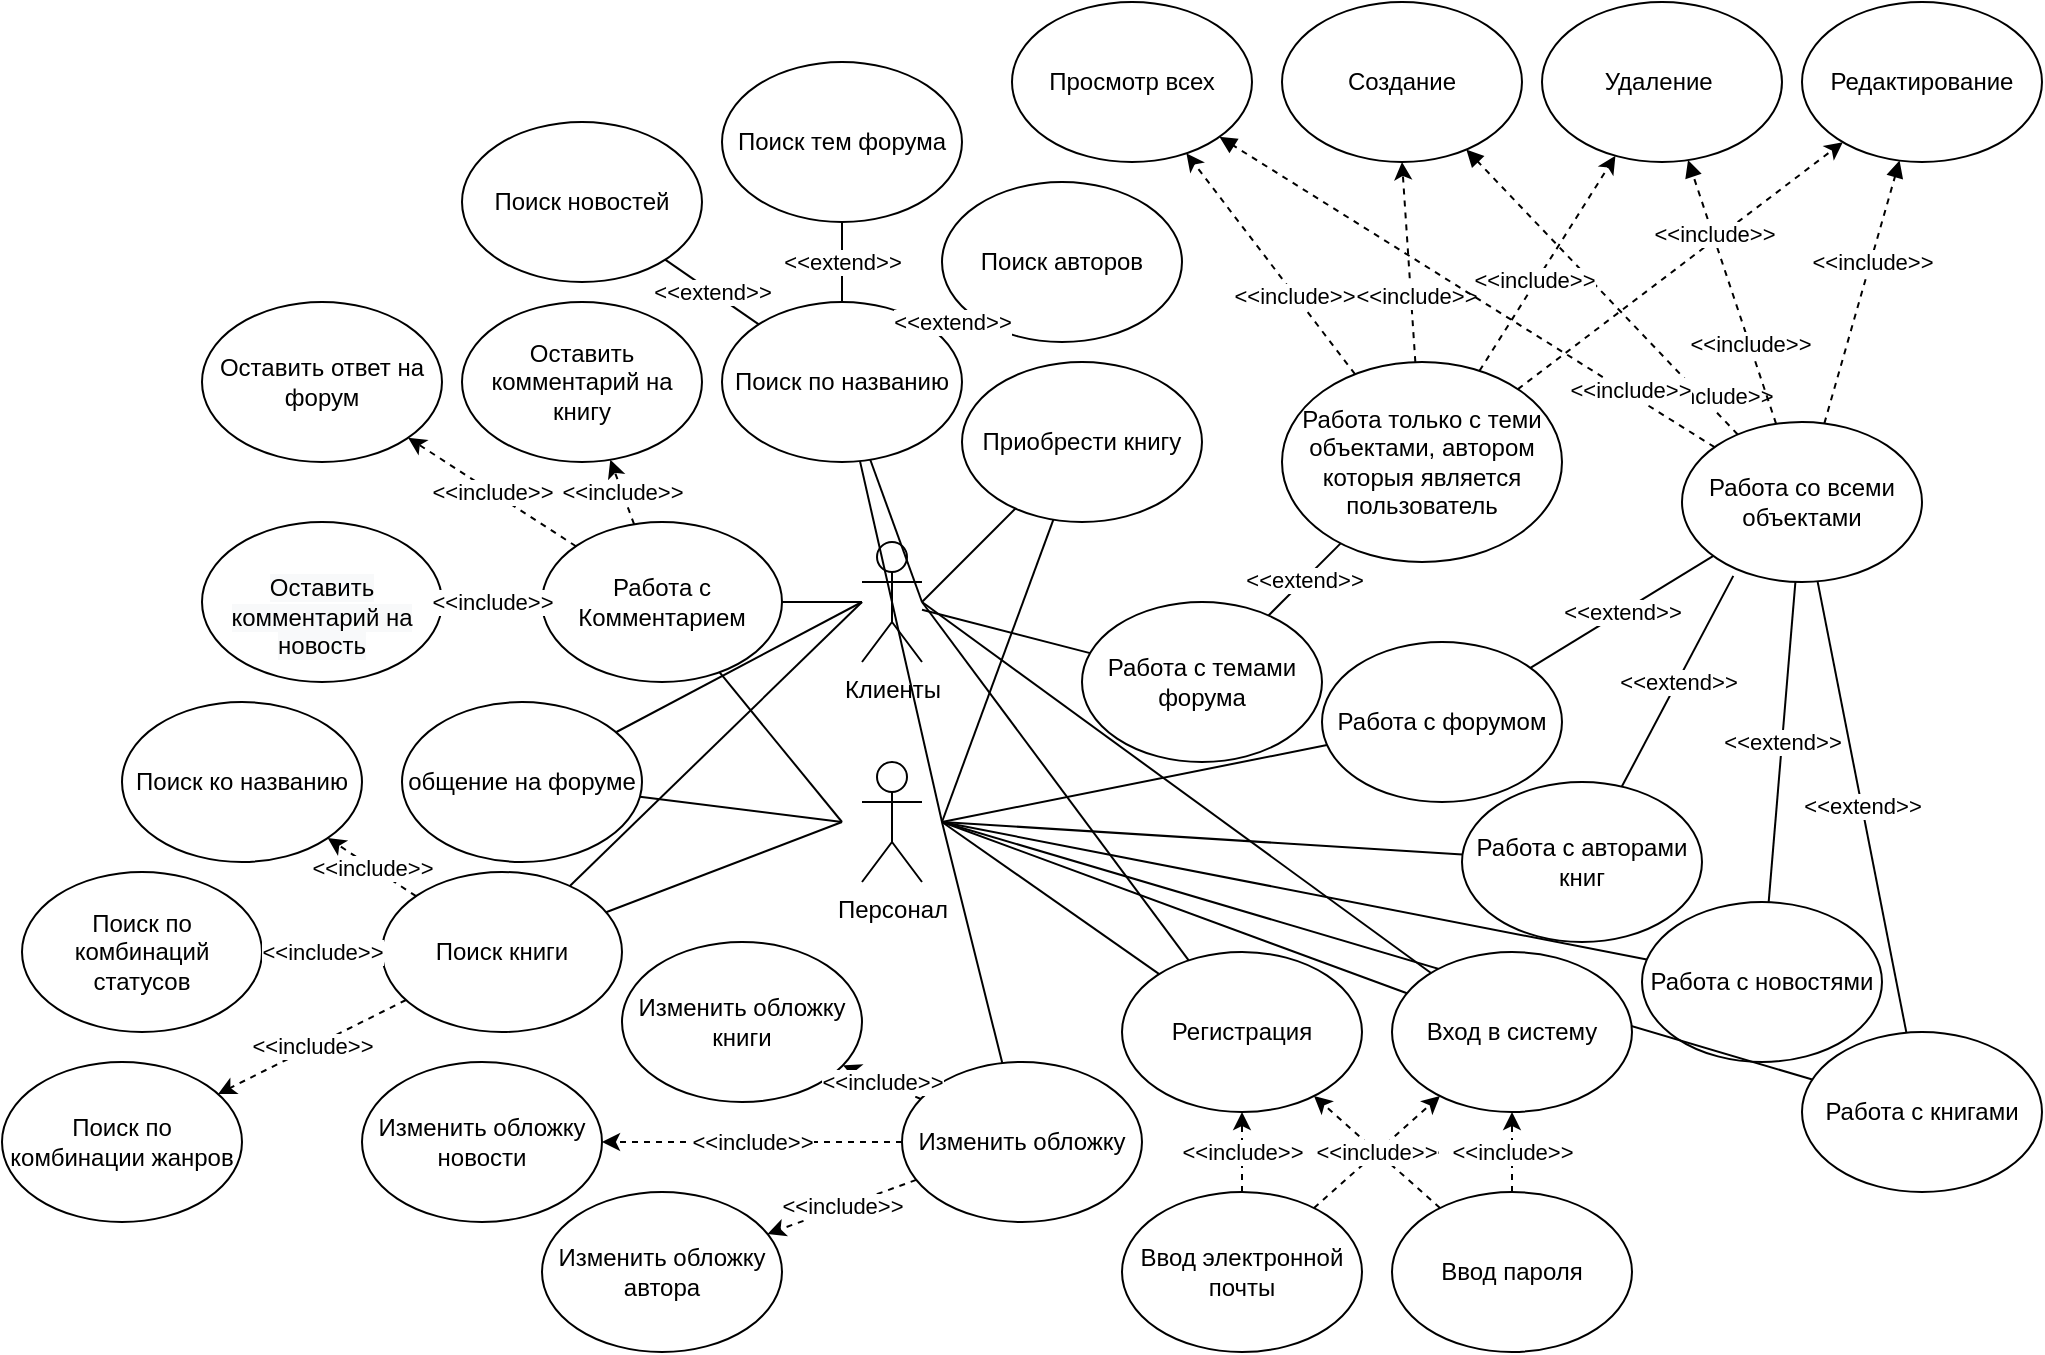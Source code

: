 <mxfile version="14.0.1" type="device"><diagram id="QsFuuVNqzD_1Xh97zhKW" name="Page-1"><mxGraphModel dx="1321" dy="265" grid="1" gridSize="10" guides="1" tooltips="1" connect="1" arrows="1" fold="1" page="1" pageScale="1" pageWidth="827" pageHeight="1169" math="0" shadow="0"><root><mxCell id="0"/><mxCell id="1" parent="0"/><mxCell id="J6o56kTc1vEOFpoTxdVD-1" value="Персонал" style="shape=umlActor;verticalLabelPosition=bottom;verticalAlign=top;html=1;outlineConnect=0;" parent="1" vertex="1"><mxGeometry x="120" y="450" width="30" height="60" as="geometry"/></mxCell><mxCell id="J6o56kTc1vEOFpoTxdVD-20" style="edgeStyle=none;rounded=0;orthogonalLoop=1;jettySize=auto;html=1;endArrow=none;endFill=0;" parent="1" source="J6o56kTc1vEOFpoTxdVD-3" target="J6o56kTc1vEOFpoTxdVD-4" edge="1"><mxGeometry relative="1" as="geometry"/></mxCell><mxCell id="J6o56kTc1vEOFpoTxdVD-3" value="Клиенты" style="shape=umlActor;verticalLabelPosition=bottom;verticalAlign=top;html=1;outlineConnect=0;" parent="1" vertex="1"><mxGeometry x="120" y="340" width="30" height="60" as="geometry"/></mxCell><mxCell id="J6o56kTc1vEOFpoTxdVD-4" value="Работа с темами форума" style="ellipse;whiteSpace=wrap;html=1;" parent="1" vertex="1"><mxGeometry x="230" y="370" width="120" height="80" as="geometry"/></mxCell><mxCell id="J6o56kTc1vEOFpoTxdVD-13" style="edgeStyle=none;rounded=0;orthogonalLoop=1;jettySize=auto;html=1;dashed=1;entryX=0.5;entryY=1;entryDx=0;entryDy=0;" parent="1" source="J6o56kTc1vEOFpoTxdVD-22" target="J6o56kTc1vEOFpoTxdVD-5" edge="1"><mxGeometry relative="1" as="geometry"><mxPoint x="360" y="200" as="sourcePoint"/></mxGeometry></mxCell><mxCell id="J6o56kTc1vEOFpoTxdVD-17" value="&amp;lt;&amp;lt;include&amp;gt;&amp;gt;" style="edgeLabel;html=1;align=center;verticalAlign=middle;resizable=0;points=[];" parent="J6o56kTc1vEOFpoTxdVD-13" vertex="1" connectable="0"><mxGeometry x="-0.353" y="-2" relative="1" as="geometry"><mxPoint y="-1" as="offset"/></mxGeometry></mxCell><mxCell id="J6o56kTc1vEOFpoTxdVD-32" style="edgeStyle=none;rounded=0;orthogonalLoop=1;jettySize=auto;html=1;dashed=1;endArrow=block;endFill=1;" parent="1" source="J6o56kTc1vEOFpoTxdVD-24" target="J6o56kTc1vEOFpoTxdVD-5" edge="1"><mxGeometry relative="1" as="geometry"><mxPoint x="500" y="180" as="sourcePoint"/></mxGeometry></mxCell><mxCell id="J6o56kTc1vEOFpoTxdVD-37" value="&amp;lt;&amp;lt;include&amp;gt;&amp;gt;" style="edgeLabel;html=1;align=center;verticalAlign=middle;resizable=0;points=[];" parent="J6o56kTc1vEOFpoTxdVD-32" vertex="1" connectable="0"><mxGeometry x="-0.764" y="-4" relative="1" as="geometry"><mxPoint as="offset"/></mxGeometry></mxCell><mxCell id="J6o56kTc1vEOFpoTxdVD-5" value="Создание" style="ellipse;whiteSpace=wrap;html=1;" parent="1" vertex="1"><mxGeometry x="330" y="70" width="120" height="80" as="geometry"/></mxCell><mxCell id="J6o56kTc1vEOFpoTxdVD-14" style="edgeStyle=none;rounded=0;orthogonalLoop=1;jettySize=auto;html=1;dashed=1;" parent="1" source="J6o56kTc1vEOFpoTxdVD-22" target="J6o56kTc1vEOFpoTxdVD-6" edge="1"><mxGeometry relative="1" as="geometry"><mxPoint x="497" y="200" as="targetPoint"/></mxGeometry></mxCell><mxCell id="J6o56kTc1vEOFpoTxdVD-18" value="&amp;lt;&amp;lt;include&amp;gt;&amp;gt;" style="edgeLabel;html=1;align=center;verticalAlign=middle;resizable=0;points=[];" parent="J6o56kTc1vEOFpoTxdVD-14" vertex="1" connectable="0"><mxGeometry x="-0.17" y="1" relative="1" as="geometry"><mxPoint as="offset"/></mxGeometry></mxCell><mxCell id="J6o56kTc1vEOFpoTxdVD-33" style="edgeStyle=none;rounded=0;orthogonalLoop=1;jettySize=auto;html=1;dashed=1;endArrow=block;endFill=1;" parent="1" source="J6o56kTc1vEOFpoTxdVD-24" target="J6o56kTc1vEOFpoTxdVD-6" edge="1"><mxGeometry relative="1" as="geometry"><mxPoint x="580" y="210" as="targetPoint"/></mxGeometry></mxCell><mxCell id="J6o56kTc1vEOFpoTxdVD-36" value="&amp;lt;&amp;lt;include&amp;gt;&amp;gt;" style="edgeLabel;html=1;align=center;verticalAlign=middle;resizable=0;points=[];" parent="J6o56kTc1vEOFpoTxdVD-33" vertex="1" connectable="0"><mxGeometry x="-0.396" relative="1" as="geometry"><mxPoint as="offset"/></mxGeometry></mxCell><mxCell id="J6o56kTc1vEOFpoTxdVD-6" value="Удаление&amp;nbsp;" style="ellipse;whiteSpace=wrap;html=1;" parent="1" vertex="1"><mxGeometry x="460" y="70" width="120" height="80" as="geometry"/></mxCell><mxCell id="J6o56kTc1vEOFpoTxdVD-15" style="edgeStyle=none;rounded=0;orthogonalLoop=1;jettySize=auto;html=1;dashed=1;" parent="1" source="J6o56kTc1vEOFpoTxdVD-22" target="J6o56kTc1vEOFpoTxdVD-7" edge="1"><mxGeometry relative="1" as="geometry"><mxPoint x="580" y="230" as="targetPoint"/></mxGeometry></mxCell><mxCell id="J6o56kTc1vEOFpoTxdVD-19" value="&amp;lt;&amp;lt;include&amp;gt;&amp;gt;" style="edgeLabel;html=1;align=center;verticalAlign=middle;resizable=0;points=[];" parent="J6o56kTc1vEOFpoTxdVD-15" vertex="1" connectable="0"><mxGeometry x="0.227" y="3" relative="1" as="geometry"><mxPoint as="offset"/></mxGeometry></mxCell><mxCell id="J6o56kTc1vEOFpoTxdVD-34" style="edgeStyle=none;rounded=0;orthogonalLoop=1;jettySize=auto;html=1;dashed=1;endArrow=block;endFill=1;" parent="1" source="J6o56kTc1vEOFpoTxdVD-24" target="J6o56kTc1vEOFpoTxdVD-7" edge="1"><mxGeometry relative="1" as="geometry"><mxPoint x="680" y="220" as="targetPoint"/></mxGeometry></mxCell><mxCell id="J6o56kTc1vEOFpoTxdVD-35" value="&amp;lt;&amp;lt;include&amp;gt;&amp;gt;" style="edgeLabel;html=1;align=center;verticalAlign=middle;resizable=0;points=[];" parent="J6o56kTc1vEOFpoTxdVD-34" vertex="1" connectable="0"><mxGeometry x="0.234" relative="1" as="geometry"><mxPoint as="offset"/></mxGeometry></mxCell><mxCell id="J6o56kTc1vEOFpoTxdVD-7" value="Редактирование" style="ellipse;whiteSpace=wrap;html=1;" parent="1" vertex="1"><mxGeometry x="590" y="70" width="120" height="80" as="geometry"/></mxCell><mxCell id="J6o56kTc1vEOFpoTxdVD-12" style="edgeStyle=none;rounded=0;orthogonalLoop=1;jettySize=auto;html=1;dashed=1;" parent="1" source="J6o56kTc1vEOFpoTxdVD-22" target="J6o56kTc1vEOFpoTxdVD-8" edge="1"><mxGeometry relative="1" as="geometry"><mxPoint x="300" y="250" as="targetPoint"/></mxGeometry></mxCell><mxCell id="J6o56kTc1vEOFpoTxdVD-16" value="&amp;lt;&amp;lt;include&amp;gt;&amp;gt;" style="edgeLabel;html=1;align=center;verticalAlign=middle;resizable=0;points=[];" parent="J6o56kTc1vEOFpoTxdVD-12" vertex="1" connectable="0"><mxGeometry x="-0.279" y="1" relative="1" as="geometry"><mxPoint as="offset"/></mxGeometry></mxCell><mxCell id="J6o56kTc1vEOFpoTxdVD-31" style="edgeStyle=none;rounded=0;orthogonalLoop=1;jettySize=auto;html=1;dashed=1;endArrow=block;endFill=1;" parent="1" source="J6o56kTc1vEOFpoTxdVD-24" target="J6o56kTc1vEOFpoTxdVD-8" edge="1"><mxGeometry relative="1" as="geometry"><mxPoint x="470" y="230" as="sourcePoint"/><mxPoint x="480" y="270" as="targetPoint"/></mxGeometry></mxCell><mxCell id="J6o56kTc1vEOFpoTxdVD-38" value="&amp;lt;&amp;lt;include&amp;gt;&amp;gt;" style="edgeLabel;html=1;align=center;verticalAlign=middle;resizable=0;points=[];" parent="J6o56kTc1vEOFpoTxdVD-31" vertex="1" connectable="0"><mxGeometry x="-0.651" y="-2" relative="1" as="geometry"><mxPoint as="offset"/></mxGeometry></mxCell><mxCell id="J6o56kTc1vEOFpoTxdVD-8" value="Просмотр всех" style="ellipse;whiteSpace=wrap;html=1;" parent="1" vertex="1"><mxGeometry x="195" y="70" width="120" height="80" as="geometry"/></mxCell><mxCell id="J6o56kTc1vEOFpoTxdVD-9" value="Поиск по названию" style="ellipse;whiteSpace=wrap;html=1;" parent="1" vertex="1"><mxGeometry x="50" y="220" width="120" height="80" as="geometry"/></mxCell><mxCell id="J6o56kTc1vEOFpoTxdVD-23" value="&amp;lt;&amp;lt;extend&amp;gt;&amp;gt;" style="edgeStyle=none;rounded=0;orthogonalLoop=1;jettySize=auto;html=1;endArrow=none;endFill=0;" parent="1" source="J6o56kTc1vEOFpoTxdVD-22" target="J6o56kTc1vEOFpoTxdVD-4" edge="1"><mxGeometry relative="1" as="geometry"/></mxCell><mxCell id="J6o56kTc1vEOFpoTxdVD-22" value="Работа только с теми объектами, автором которыя является пользователь" style="ellipse;whiteSpace=wrap;html=1;" parent="1" vertex="1"><mxGeometry x="330" y="250" width="140" height="100" as="geometry"/></mxCell><mxCell id="J6o56kTc1vEOFpoTxdVD-24" value="Работа со всеми объектами" style="ellipse;whiteSpace=wrap;html=1;" parent="1" vertex="1"><mxGeometry x="530" y="280" width="120" height="80" as="geometry"/></mxCell><mxCell id="J6o56kTc1vEOFpoTxdVD-41" value="&amp;lt;&amp;lt;extend&amp;gt;&amp;gt;" style="edgeStyle=none;rounded=0;orthogonalLoop=1;jettySize=auto;html=1;endArrow=none;endFill=0;" parent="1" source="J6o56kTc1vEOFpoTxdVD-24" target="J6o56kTc1vEOFpoTxdVD-43" edge="1"><mxGeometry relative="1" as="geometry"><mxPoint x="352.654" y="338.673" as="sourcePoint"/><mxPoint x="500" y="410" as="targetPoint"/></mxGeometry></mxCell><mxCell id="J6o56kTc1vEOFpoTxdVD-43" value="Работа с форумом" style="ellipse;whiteSpace=wrap;html=1;" parent="1" vertex="1"><mxGeometry x="350" y="390" width="120" height="80" as="geometry"/></mxCell><mxCell id="J6o56kTc1vEOFpoTxdVD-44" style="edgeStyle=none;rounded=0;orthogonalLoop=1;jettySize=auto;html=1;endArrow=none;endFill=0;" parent="1" target="J6o56kTc1vEOFpoTxdVD-43" edge="1"><mxGeometry relative="1" as="geometry"><mxPoint x="160" y="480" as="sourcePoint"/><mxPoint x="210" y="380" as="targetPoint"/></mxGeometry></mxCell><mxCell id="J6o56kTc1vEOFpoTxdVD-45" value="Работа с авторами книг" style="ellipse;whiteSpace=wrap;html=1;" parent="1" vertex="1"><mxGeometry x="420" y="460" width="120" height="80" as="geometry"/></mxCell><mxCell id="J6o56kTc1vEOFpoTxdVD-46" value="&amp;lt;&amp;lt;extend&amp;gt;&amp;gt;" style="edgeStyle=none;rounded=0;orthogonalLoop=1;jettySize=auto;html=1;endArrow=none;endFill=0;" parent="1" target="J6o56kTc1vEOFpoTxdVD-45" edge="1"><mxGeometry relative="1" as="geometry"><mxPoint x="555.648" y="356.94" as="sourcePoint"/><mxPoint x="464.229" y="412.971" as="targetPoint"/></mxGeometry></mxCell><mxCell id="J6o56kTc1vEOFpoTxdVD-47" value="Работа с книгами" style="ellipse;whiteSpace=wrap;html=1;" parent="1" vertex="1"><mxGeometry x="590" y="585" width="120" height="80" as="geometry"/></mxCell><mxCell id="J6o56kTc1vEOFpoTxdVD-48" value="Работа с новостями" style="ellipse;whiteSpace=wrap;html=1;" parent="1" vertex="1"><mxGeometry x="510" y="520" width="120" height="80" as="geometry"/></mxCell><mxCell id="J6o56kTc1vEOFpoTxdVD-50" value="&amp;lt;&amp;lt;extend&amp;gt;&amp;gt;" style="edgeStyle=none;rounded=0;orthogonalLoop=1;jettySize=auto;html=1;endArrow=none;endFill=0;" parent="1" source="J6o56kTc1vEOFpoTxdVD-24" target="J6o56kTc1vEOFpoTxdVD-48" edge="1"><mxGeometry relative="1" as="geometry"><mxPoint x="565.648" y="366.94" as="sourcePoint"/><mxPoint x="550.584" y="420.627" as="targetPoint"/></mxGeometry></mxCell><mxCell id="J6o56kTc1vEOFpoTxdVD-51" value="&amp;lt;&amp;lt;extend&amp;gt;&amp;gt;" style="edgeStyle=none;rounded=0;orthogonalLoop=1;jettySize=auto;html=1;endArrow=none;endFill=0;" parent="1" source="J6o56kTc1vEOFpoTxdVD-24" target="J6o56kTc1vEOFpoTxdVD-47" edge="1"><mxGeometry relative="1" as="geometry"><mxPoint x="575.648" y="376.94" as="sourcePoint"/><mxPoint x="560.584" y="430.627" as="targetPoint"/></mxGeometry></mxCell><mxCell id="J6o56kTc1vEOFpoTxdVD-52" style="edgeStyle=none;rounded=0;orthogonalLoop=1;jettySize=auto;html=1;endArrow=none;endFill=0;" parent="1" target="J6o56kTc1vEOFpoTxdVD-45" edge="1"><mxGeometry relative="1" as="geometry"><mxPoint x="160" y="480" as="sourcePoint"/><mxPoint x="362.53" y="451.494" as="targetPoint"/></mxGeometry></mxCell><mxCell id="J6o56kTc1vEOFpoTxdVD-53" style="edgeStyle=none;rounded=0;orthogonalLoop=1;jettySize=auto;html=1;endArrow=none;endFill=0;" parent="1" target="J6o56kTc1vEOFpoTxdVD-48" edge="1"><mxGeometry relative="1" as="geometry"><mxPoint x="160" y="480" as="sourcePoint"/><mxPoint x="372.53" y="461.494" as="targetPoint"/></mxGeometry></mxCell><mxCell id="J6o56kTc1vEOFpoTxdVD-54" style="edgeStyle=none;rounded=0;orthogonalLoop=1;jettySize=auto;html=1;endArrow=none;endFill=0;" parent="1" target="J6o56kTc1vEOFpoTxdVD-47" edge="1"><mxGeometry relative="1" as="geometry"><mxPoint x="160" y="480" as="sourcePoint"/><mxPoint x="382.53" y="471.494" as="targetPoint"/></mxGeometry></mxCell><mxCell id="J6o56kTc1vEOFpoTxdVD-56" value="Работа с Комментарием" style="ellipse;whiteSpace=wrap;html=1;" parent="1" vertex="1"><mxGeometry x="-40" y="330" width="120" height="80" as="geometry"/></mxCell><mxCell id="J6o56kTc1vEOFpoTxdVD-57" value="Оставить комментарий на книгу" style="ellipse;whiteSpace=wrap;html=1;" parent="1" vertex="1"><mxGeometry x="-80" y="220" width="120" height="80" as="geometry"/></mxCell><mxCell id="J6o56kTc1vEOFpoTxdVD-58" style="edgeStyle=none;rounded=0;orthogonalLoop=1;jettySize=auto;html=1;endArrow=none;endFill=0;" parent="1" source="J6o56kTc1vEOFpoTxdVD-3" target="J6o56kTc1vEOFpoTxdVD-56" edge="1"><mxGeometry relative="1" as="geometry"><mxPoint x="160" y="380" as="sourcePoint"/><mxPoint x="210" y="380" as="targetPoint"/></mxGeometry></mxCell><mxCell id="J6o56kTc1vEOFpoTxdVD-62" value="&lt;span&gt;Оставить ответ на форум&lt;/span&gt;" style="ellipse;whiteSpace=wrap;html=1;" parent="1" vertex="1"><mxGeometry x="-210" y="220" width="120" height="80" as="geometry"/></mxCell><mxCell id="J6o56kTc1vEOFpoTxdVD-64" value="&lt;br&gt;&lt;span style=&quot;color: rgb(0 , 0 , 0) ; font-family: &amp;#34;helvetica&amp;#34; ; font-size: 12px ; font-style: normal ; font-weight: 400 ; letter-spacing: normal ; text-align: center ; text-indent: 0px ; text-transform: none ; word-spacing: 0px ; background-color: rgb(248 , 249 , 250) ; display: inline ; float: none&quot;&gt;Оставить комментарий на новость&lt;/span&gt;" style="ellipse;whiteSpace=wrap;html=1;" parent="1" vertex="1"><mxGeometry x="-210" y="330" width="120" height="80" as="geometry"/></mxCell><mxCell id="J6o56kTc1vEOFpoTxdVD-65" value="&amp;lt;&amp;lt;include&amp;gt;&amp;gt;" style="edgeStyle=none;rounded=0;orthogonalLoop=1;jettySize=auto;html=1;dashed=1;" parent="1" source="J6o56kTc1vEOFpoTxdVD-56" target="J6o56kTc1vEOFpoTxdVD-57" edge="1"><mxGeometry relative="1" as="geometry"><mxPoint x="172.103" y="148.498" as="sourcePoint"/><mxPoint x="60" y="320" as="targetPoint"/></mxGeometry></mxCell><mxCell id="J6o56kTc1vEOFpoTxdVD-66" value="&amp;lt;&amp;lt;include&amp;gt;&amp;gt;" style="edgeStyle=none;rounded=0;orthogonalLoop=1;jettySize=auto;html=1;dashed=1;" parent="1" source="J6o56kTc1vEOFpoTxdVD-56" target="J6o56kTc1vEOFpoTxdVD-62" edge="1"><mxGeometry relative="1" as="geometry"><mxPoint x="182.103" y="158.498" as="sourcePoint"/><mxPoint x="-70" y="342" as="targetPoint"/></mxGeometry></mxCell><mxCell id="J6o56kTc1vEOFpoTxdVD-67" value="&amp;lt;&amp;lt;include&amp;gt;&amp;gt;" style="edgeStyle=none;rounded=0;orthogonalLoop=1;jettySize=auto;html=1;dashed=1;" parent="1" source="J6o56kTc1vEOFpoTxdVD-64" target="J6o56kTc1vEOFpoTxdVD-56" edge="1"><mxGeometry relative="1" as="geometry"><mxPoint x="192.103" y="168.498" as="sourcePoint"/><mxPoint x="379.25" y="295.563" as="targetPoint"/></mxGeometry></mxCell><mxCell id="J6o56kTc1vEOFpoTxdVD-70" style="edgeStyle=none;rounded=0;orthogonalLoop=1;jettySize=auto;html=1;endArrow=none;endFill=0;" parent="1" target="J6o56kTc1vEOFpoTxdVD-56" edge="1"><mxGeometry relative="1" as="geometry"><mxPoint x="110" y="480" as="sourcePoint"/><mxPoint x="100" y="390" as="targetPoint"/></mxGeometry></mxCell><mxCell id="J6o56kTc1vEOFpoTxdVD-71" value="общение на форуме" style="ellipse;whiteSpace=wrap;html=1;" parent="1" vertex="1"><mxGeometry x="-110" y="420" width="120" height="80" as="geometry"/></mxCell><mxCell id="J6o56kTc1vEOFpoTxdVD-72" style="edgeStyle=none;rounded=0;orthogonalLoop=1;jettySize=auto;html=1;endArrow=none;endFill=0;" parent="1" target="J6o56kTc1vEOFpoTxdVD-71" edge="1"><mxGeometry relative="1" as="geometry"><mxPoint x="110" y="480" as="sourcePoint"/><mxPoint x="58.731" y="415.116" as="targetPoint"/></mxGeometry></mxCell><mxCell id="J6o56kTc1vEOFpoTxdVD-73" style="edgeStyle=none;rounded=0;orthogonalLoop=1;jettySize=auto;html=1;endArrow=none;endFill=0;" parent="1" target="J6o56kTc1vEOFpoTxdVD-71" edge="1"><mxGeometry relative="1" as="geometry"><mxPoint x="120" y="370" as="sourcePoint"/><mxPoint x="68.731" y="425.116" as="targetPoint"/></mxGeometry></mxCell><mxCell id="J6o56kTc1vEOFpoTxdVD-74" value="Поиск книги" style="ellipse;whiteSpace=wrap;html=1;" parent="1" vertex="1"><mxGeometry x="-120" y="505" width="120" height="80" as="geometry"/></mxCell><mxCell id="J6o56kTc1vEOFpoTxdVD-75" style="edgeStyle=none;rounded=0;orthogonalLoop=1;jettySize=auto;html=1;endArrow=none;endFill=0;" parent="1" source="J6o56kTc1vEOFpoTxdVD-74" edge="1"><mxGeometry relative="1" as="geometry"><mxPoint x="140" y="510" as="sourcePoint"/><mxPoint x="120" y="370" as="targetPoint"/></mxGeometry></mxCell><mxCell id="J6o56kTc1vEOFpoTxdVD-76" style="edgeStyle=none;rounded=0;orthogonalLoop=1;jettySize=auto;html=1;endArrow=none;endFill=0;" parent="1" target="J6o56kTc1vEOFpoTxdVD-74" edge="1"><mxGeometry relative="1" as="geometry"><mxPoint x="110" y="480" as="sourcePoint"/><mxPoint x="88.731" y="445.116" as="targetPoint"/></mxGeometry></mxCell><mxCell id="J6o56kTc1vEOFpoTxdVD-77" value="Поиск ко названию" style="ellipse;whiteSpace=wrap;html=1;" parent="1" vertex="1"><mxGeometry x="-250" y="420" width="120" height="80" as="geometry"/></mxCell><mxCell id="J6o56kTc1vEOFpoTxdVD-78" value="Поиск по комбинации жанров" style="ellipse;whiteSpace=wrap;html=1;" parent="1" vertex="1"><mxGeometry x="-310" y="600" width="120" height="80" as="geometry"/></mxCell><mxCell id="J6o56kTc1vEOFpoTxdVD-80" value="Поиск по комбинаций статусов" style="ellipse;whiteSpace=wrap;html=1;" parent="1" vertex="1"><mxGeometry x="-300" y="505" width="120" height="80" as="geometry"/></mxCell><mxCell id="J6o56kTc1vEOFpoTxdVD-81" value="&amp;lt;&amp;lt;include&amp;gt;&amp;gt;" style="edgeStyle=none;rounded=0;orthogonalLoop=1;jettySize=auto;html=1;dashed=1;" parent="1" source="J6o56kTc1vEOFpoTxdVD-74" target="J6o56kTc1vEOFpoTxdVD-77" edge="1"><mxGeometry relative="1" as="geometry"><mxPoint x="-250" y="270" as="sourcePoint"/><mxPoint x="-150" y="530" as="targetPoint"/></mxGeometry></mxCell><mxCell id="J6o56kTc1vEOFpoTxdVD-85" value="&amp;lt;&amp;lt;include&amp;gt;&amp;gt;" style="edgeStyle=none;rounded=0;orthogonalLoop=1;jettySize=auto;html=1;dashed=1;" parent="1" source="J6o56kTc1vEOFpoTxdVD-80" target="J6o56kTc1vEOFpoTxdVD-74" edge="1"><mxGeometry relative="1" as="geometry"><mxPoint x="-146.459" y="632.479" as="sourcePoint"/><mxPoint x="-83.5" y="592.55" as="targetPoint"/></mxGeometry></mxCell><mxCell id="J6o56kTc1vEOFpoTxdVD-86" style="edgeStyle=none;rounded=0;orthogonalLoop=1;jettySize=auto;html=1;endArrow=none;endFill=0;" parent="1" target="J6o56kTc1vEOFpoTxdVD-9" edge="1"><mxGeometry relative="1" as="geometry"><mxPoint x="160" y="480" as="sourcePoint"/><mxPoint x="2.047" y="535.1" as="targetPoint"/></mxGeometry></mxCell><mxCell id="J6o56kTc1vEOFpoTxdVD-87" style="edgeStyle=none;rounded=0;orthogonalLoop=1;jettySize=auto;html=1;endArrow=none;endFill=0;" parent="1" target="J6o56kTc1vEOFpoTxdVD-9" edge="1"><mxGeometry relative="1" as="geometry"><mxPoint x="150" y="370" as="sourcePoint"/><mxPoint x="12.047" y="545.1" as="targetPoint"/></mxGeometry></mxCell><mxCell id="J6o56kTc1vEOFpoTxdVD-88" value="Поиск новостей" style="ellipse;whiteSpace=wrap;html=1;" parent="1" vertex="1"><mxGeometry x="-80" y="130" width="120" height="80" as="geometry"/></mxCell><mxCell id="J6o56kTc1vEOFpoTxdVD-89" value="Поиск авторов" style="ellipse;whiteSpace=wrap;html=1;" parent="1" vertex="1"><mxGeometry x="160" y="160" width="120" height="80" as="geometry"/></mxCell><mxCell id="J6o56kTc1vEOFpoTxdVD-90" value="Поиск тем форума" style="ellipse;whiteSpace=wrap;html=1;" parent="1" vertex="1"><mxGeometry x="50" y="100" width="120" height="80" as="geometry"/></mxCell><mxCell id="J6o56kTc1vEOFpoTxdVD-91" value="&amp;lt;&amp;lt;extend&amp;gt;&amp;gt;" style="edgeStyle=none;rounded=0;orthogonalLoop=1;jettySize=auto;html=1;endArrow=none;endFill=0;" parent="1" source="J6o56kTc1vEOFpoTxdVD-88" target="J6o56kTc1vEOFpoTxdVD-9" edge="1"><mxGeometry relative="1" as="geometry"><mxPoint x="555.648" y="356.94" as="sourcePoint"/><mxPoint x="464.229" y="412.971" as="targetPoint"/></mxGeometry></mxCell><mxCell id="J6o56kTc1vEOFpoTxdVD-92" value="&amp;lt;&amp;lt;extend&amp;gt;&amp;gt;" style="edgeStyle=none;rounded=0;orthogonalLoop=1;jettySize=auto;html=1;endArrow=none;endFill=0;" parent="1" source="J6o56kTc1vEOFpoTxdVD-90" target="J6o56kTc1vEOFpoTxdVD-9" edge="1"><mxGeometry relative="1" as="geometry"><mxPoint x="56.462" y="55.9" as="sourcePoint"/><mxPoint x="173.48" y="214.12" as="targetPoint"/></mxGeometry></mxCell><mxCell id="J6o56kTc1vEOFpoTxdVD-93" value="&amp;lt;&amp;lt;extend&amp;gt;&amp;gt;" style="edgeStyle=none;rounded=0;orthogonalLoop=1;jettySize=auto;html=1;endArrow=none;endFill=0;" parent="1" source="J6o56kTc1vEOFpoTxdVD-89" target="J6o56kTc1vEOFpoTxdVD-9" edge="1"><mxGeometry relative="1" as="geometry"><mxPoint x="66.462" y="65.9" as="sourcePoint"/><mxPoint x="183.48" y="224.12" as="targetPoint"/></mxGeometry></mxCell><mxCell id="J6o56kTc1vEOFpoTxdVD-94" value="Регистрация" style="ellipse;whiteSpace=wrap;html=1;" parent="1" vertex="1"><mxGeometry x="250" y="545" width="120" height="80" as="geometry"/></mxCell><mxCell id="J6o56kTc1vEOFpoTxdVD-95" style="edgeStyle=none;rounded=0;orthogonalLoop=1;jettySize=auto;html=1;endArrow=none;endFill=0;" parent="1" target="J6o56kTc1vEOFpoTxdVD-94" edge="1"><mxGeometry relative="1" as="geometry"><mxPoint x="160" y="480" as="sourcePoint"/><mxPoint x="362.53" y="451.494" as="targetPoint"/></mxGeometry></mxCell><mxCell id="J6o56kTc1vEOFpoTxdVD-96" style="edgeStyle=none;rounded=0;orthogonalLoop=1;jettySize=auto;html=1;endArrow=none;endFill=0;" parent="1" target="J6o56kTc1vEOFpoTxdVD-94" edge="1"><mxGeometry relative="1" as="geometry"><mxPoint x="150" y="370" as="sourcePoint"/><mxPoint x="372.53" y="461.494" as="targetPoint"/></mxGeometry></mxCell><mxCell id="J6o56kTc1vEOFpoTxdVD-101" value="Вход в систему" style="ellipse;whiteSpace=wrap;html=1;" parent="1" vertex="1"><mxGeometry x="385" y="545" width="120" height="80" as="geometry"/></mxCell><mxCell id="J6o56kTc1vEOFpoTxdVD-102" style="edgeStyle=none;rounded=0;orthogonalLoop=1;jettySize=auto;html=1;endArrow=none;endFill=0;" parent="1" target="J6o56kTc1vEOFpoTxdVD-101" edge="1"><mxGeometry relative="1" as="geometry"><mxPoint x="160" y="480" as="sourcePoint"/><mxPoint x="222.828" y="559.337" as="targetPoint"/></mxGeometry></mxCell><mxCell id="J6o56kTc1vEOFpoTxdVD-103" style="edgeStyle=none;rounded=0;orthogonalLoop=1;jettySize=auto;html=1;endArrow=none;endFill=0;" parent="1" target="J6o56kTc1vEOFpoTxdVD-101" edge="1"><mxGeometry relative="1" as="geometry"><mxPoint x="150" y="370" as="sourcePoint"/><mxPoint x="232.828" y="569.337" as="targetPoint"/></mxGeometry></mxCell><mxCell id="J6o56kTc1vEOFpoTxdVD-104" value="Ввод электронной почты" style="ellipse;whiteSpace=wrap;html=1;" parent="1" vertex="1"><mxGeometry x="250" y="665" width="120" height="80" as="geometry"/></mxCell><mxCell id="J6o56kTc1vEOFpoTxdVD-106" value="Ввод пароля" style="ellipse;whiteSpace=wrap;html=1;" parent="1" vertex="1"><mxGeometry x="385" y="665" width="120" height="80" as="geometry"/></mxCell><mxCell id="J6o56kTc1vEOFpoTxdVD-107" value="&amp;lt;&amp;lt;include&amp;gt;&amp;gt;" style="edgeStyle=none;rounded=0;orthogonalLoop=1;jettySize=auto;html=1;dashed=1;" parent="1" source="J6o56kTc1vEOFpoTxdVD-104" target="J6o56kTc1vEOFpoTxdVD-94" edge="1"><mxGeometry relative="1" as="geometry"><mxPoint x="28.379" y="740.015" as="sourcePoint"/><mxPoint x="320" y="504.419" as="targetPoint"/></mxGeometry></mxCell><mxCell id="J6o56kTc1vEOFpoTxdVD-108" value="&amp;lt;&amp;lt;include&amp;gt;&amp;gt;" style="edgeStyle=none;rounded=0;orthogonalLoop=1;jettySize=auto;html=1;dashed=1;" parent="1" source="J6o56kTc1vEOFpoTxdVD-106" target="J6o56kTc1vEOFpoTxdVD-94" edge="1"><mxGeometry relative="1" as="geometry"><mxPoint x="38.379" y="750.015" as="sourcePoint"/><mxPoint x="420" y="660" as="targetPoint"/></mxGeometry></mxCell><mxCell id="J6o56kTc1vEOFpoTxdVD-109" value="&amp;lt;&amp;lt;include&amp;gt;&amp;gt;" style="edgeStyle=none;rounded=0;orthogonalLoop=1;jettySize=auto;html=1;dashed=1;" parent="1" source="J6o56kTc1vEOFpoTxdVD-106" target="J6o56kTc1vEOFpoTxdVD-101" edge="1"><mxGeometry relative="1" as="geometry"><mxPoint x="346.62" y="630.848" as="sourcePoint"/><mxPoint x="490" y="650" as="targetPoint"/></mxGeometry></mxCell><mxCell id="J6o56kTc1vEOFpoTxdVD-110" value="&amp;lt;&amp;lt;include&amp;gt;&amp;gt;" style="edgeStyle=none;rounded=0;orthogonalLoop=1;jettySize=auto;html=1;dashed=1;" parent="1" source="J6o56kTc1vEOFpoTxdVD-104" target="J6o56kTc1vEOFpoTxdVD-101" edge="1"><mxGeometry relative="1" as="geometry"><mxPoint x="356.62" y="640.848" as="sourcePoint"/><mxPoint x="280" y="660" as="targetPoint"/></mxGeometry></mxCell><mxCell id="J6o56kTc1vEOFpoTxdVD-111" value="Изменить обложку" style="ellipse;whiteSpace=wrap;html=1;" parent="1" vertex="1"><mxGeometry x="140" y="600" width="120" height="80" as="geometry"/></mxCell><mxCell id="J6o56kTc1vEOFpoTxdVD-112" value="Изменить обложку книги" style="ellipse;whiteSpace=wrap;html=1;" parent="1" vertex="1"><mxGeometry y="540" width="120" height="80" as="geometry"/></mxCell><mxCell id="J6o56kTc1vEOFpoTxdVD-113" value="&lt;span&gt;Изменить обложку новости&lt;/span&gt;" style="ellipse;whiteSpace=wrap;html=1;" parent="1" vertex="1"><mxGeometry x="-130" y="600" width="120" height="80" as="geometry"/></mxCell><mxCell id="J6o56kTc1vEOFpoTxdVD-115" value="&lt;span&gt;Изменить обложку автора&lt;/span&gt;" style="ellipse;whiteSpace=wrap;html=1;" parent="1" vertex="1"><mxGeometry x="-40" y="665" width="120" height="80" as="geometry"/></mxCell><mxCell id="J6o56kTc1vEOFpoTxdVD-117" style="edgeStyle=none;rounded=0;orthogonalLoop=1;jettySize=auto;html=1;endArrow=none;endFill=0;" parent="1" target="J6o56kTc1vEOFpoTxdVD-111" edge="1"><mxGeometry relative="1" as="geometry"><mxPoint x="160" y="480" as="sourcePoint"/><mxPoint x="278.621" y="566.034" as="targetPoint"/></mxGeometry></mxCell><mxCell id="J6o56kTc1vEOFpoTxdVD-118" value="&amp;lt;&amp;lt;include&amp;gt;&amp;gt;" style="edgeStyle=none;rounded=0;orthogonalLoop=1;jettySize=auto;html=1;dashed=1;" parent="1" source="J6o56kTc1vEOFpoTxdVD-111" target="J6o56kTc1vEOFpoTxdVD-113" edge="1"><mxGeometry relative="1" as="geometry"><mxPoint x="-57.196" y="650.044" as="sourcePoint"/><mxPoint x="70" y="660" as="targetPoint"/></mxGeometry></mxCell><mxCell id="J6o56kTc1vEOFpoTxdVD-119" value="&amp;lt;&amp;lt;include&amp;gt;&amp;gt;" style="edgeStyle=none;rounded=0;orthogonalLoop=1;jettySize=auto;html=1;dashed=1;" parent="1" source="J6o56kTc1vEOFpoTxdVD-111" target="J6o56kTc1vEOFpoTxdVD-112" edge="1"><mxGeometry relative="1" as="geometry"><mxPoint x="-47.196" y="660.044" as="sourcePoint"/><mxPoint x="150" y="580" as="targetPoint"/></mxGeometry></mxCell><mxCell id="J6o56kTc1vEOFpoTxdVD-120" value="&amp;lt;&amp;lt;include&amp;gt;&amp;gt;" style="edgeStyle=none;rounded=0;orthogonalLoop=1;jettySize=auto;html=1;dashed=1;" parent="1" source="J6o56kTc1vEOFpoTxdVD-111" target="J6o56kTc1vEOFpoTxdVD-115" edge="1"><mxGeometry relative="1" as="geometry"><mxPoint x="147" y="705" as="sourcePoint"/><mxPoint x="-32.959" y="614.951" as="targetPoint"/></mxGeometry></mxCell><mxCell id="J6o56kTc1vEOFpoTxdVD-121" value="Приобрести книгу" style="ellipse;whiteSpace=wrap;html=1;" parent="1" vertex="1"><mxGeometry x="170" y="250" width="120" height="80" as="geometry"/></mxCell><mxCell id="J6o56kTc1vEOFpoTxdVD-124" style="edgeStyle=none;rounded=0;orthogonalLoop=1;jettySize=auto;html=1;endArrow=none;endFill=0;" parent="1" target="J6o56kTc1vEOFpoTxdVD-121" edge="1"><mxGeometry relative="1" as="geometry"><mxPoint x="150" y="370" as="sourcePoint"/><mxPoint x="244.046" y="405.56" as="targetPoint"/></mxGeometry></mxCell><mxCell id="J6o56kTc1vEOFpoTxdVD-125" style="edgeStyle=none;rounded=0;orthogonalLoop=1;jettySize=auto;html=1;endArrow=none;endFill=0;" parent="1" target="J6o56kTc1vEOFpoTxdVD-121" edge="1"><mxGeometry relative="1" as="geometry"><mxPoint x="160" y="480" as="sourcePoint"/><mxPoint x="254.046" y="415.56" as="targetPoint"/></mxGeometry></mxCell><mxCell id="6xF7TBNPTHOGUccN4pnU-2" value="&amp;lt;&amp;lt;include&amp;gt;&amp;gt;" style="edgeStyle=none;rounded=0;orthogonalLoop=1;jettySize=auto;html=1;dashed=1;" edge="1" parent="1" source="J6o56kTc1vEOFpoTxdVD-74" target="J6o56kTc1vEOFpoTxdVD-78"><mxGeometry relative="1" as="geometry"><mxPoint x="-150" y="640" as="sourcePoint"/><mxPoint x="-98.0" y="579" as="targetPoint"/></mxGeometry></mxCell></root></mxGraphModel></diagram></mxfile>